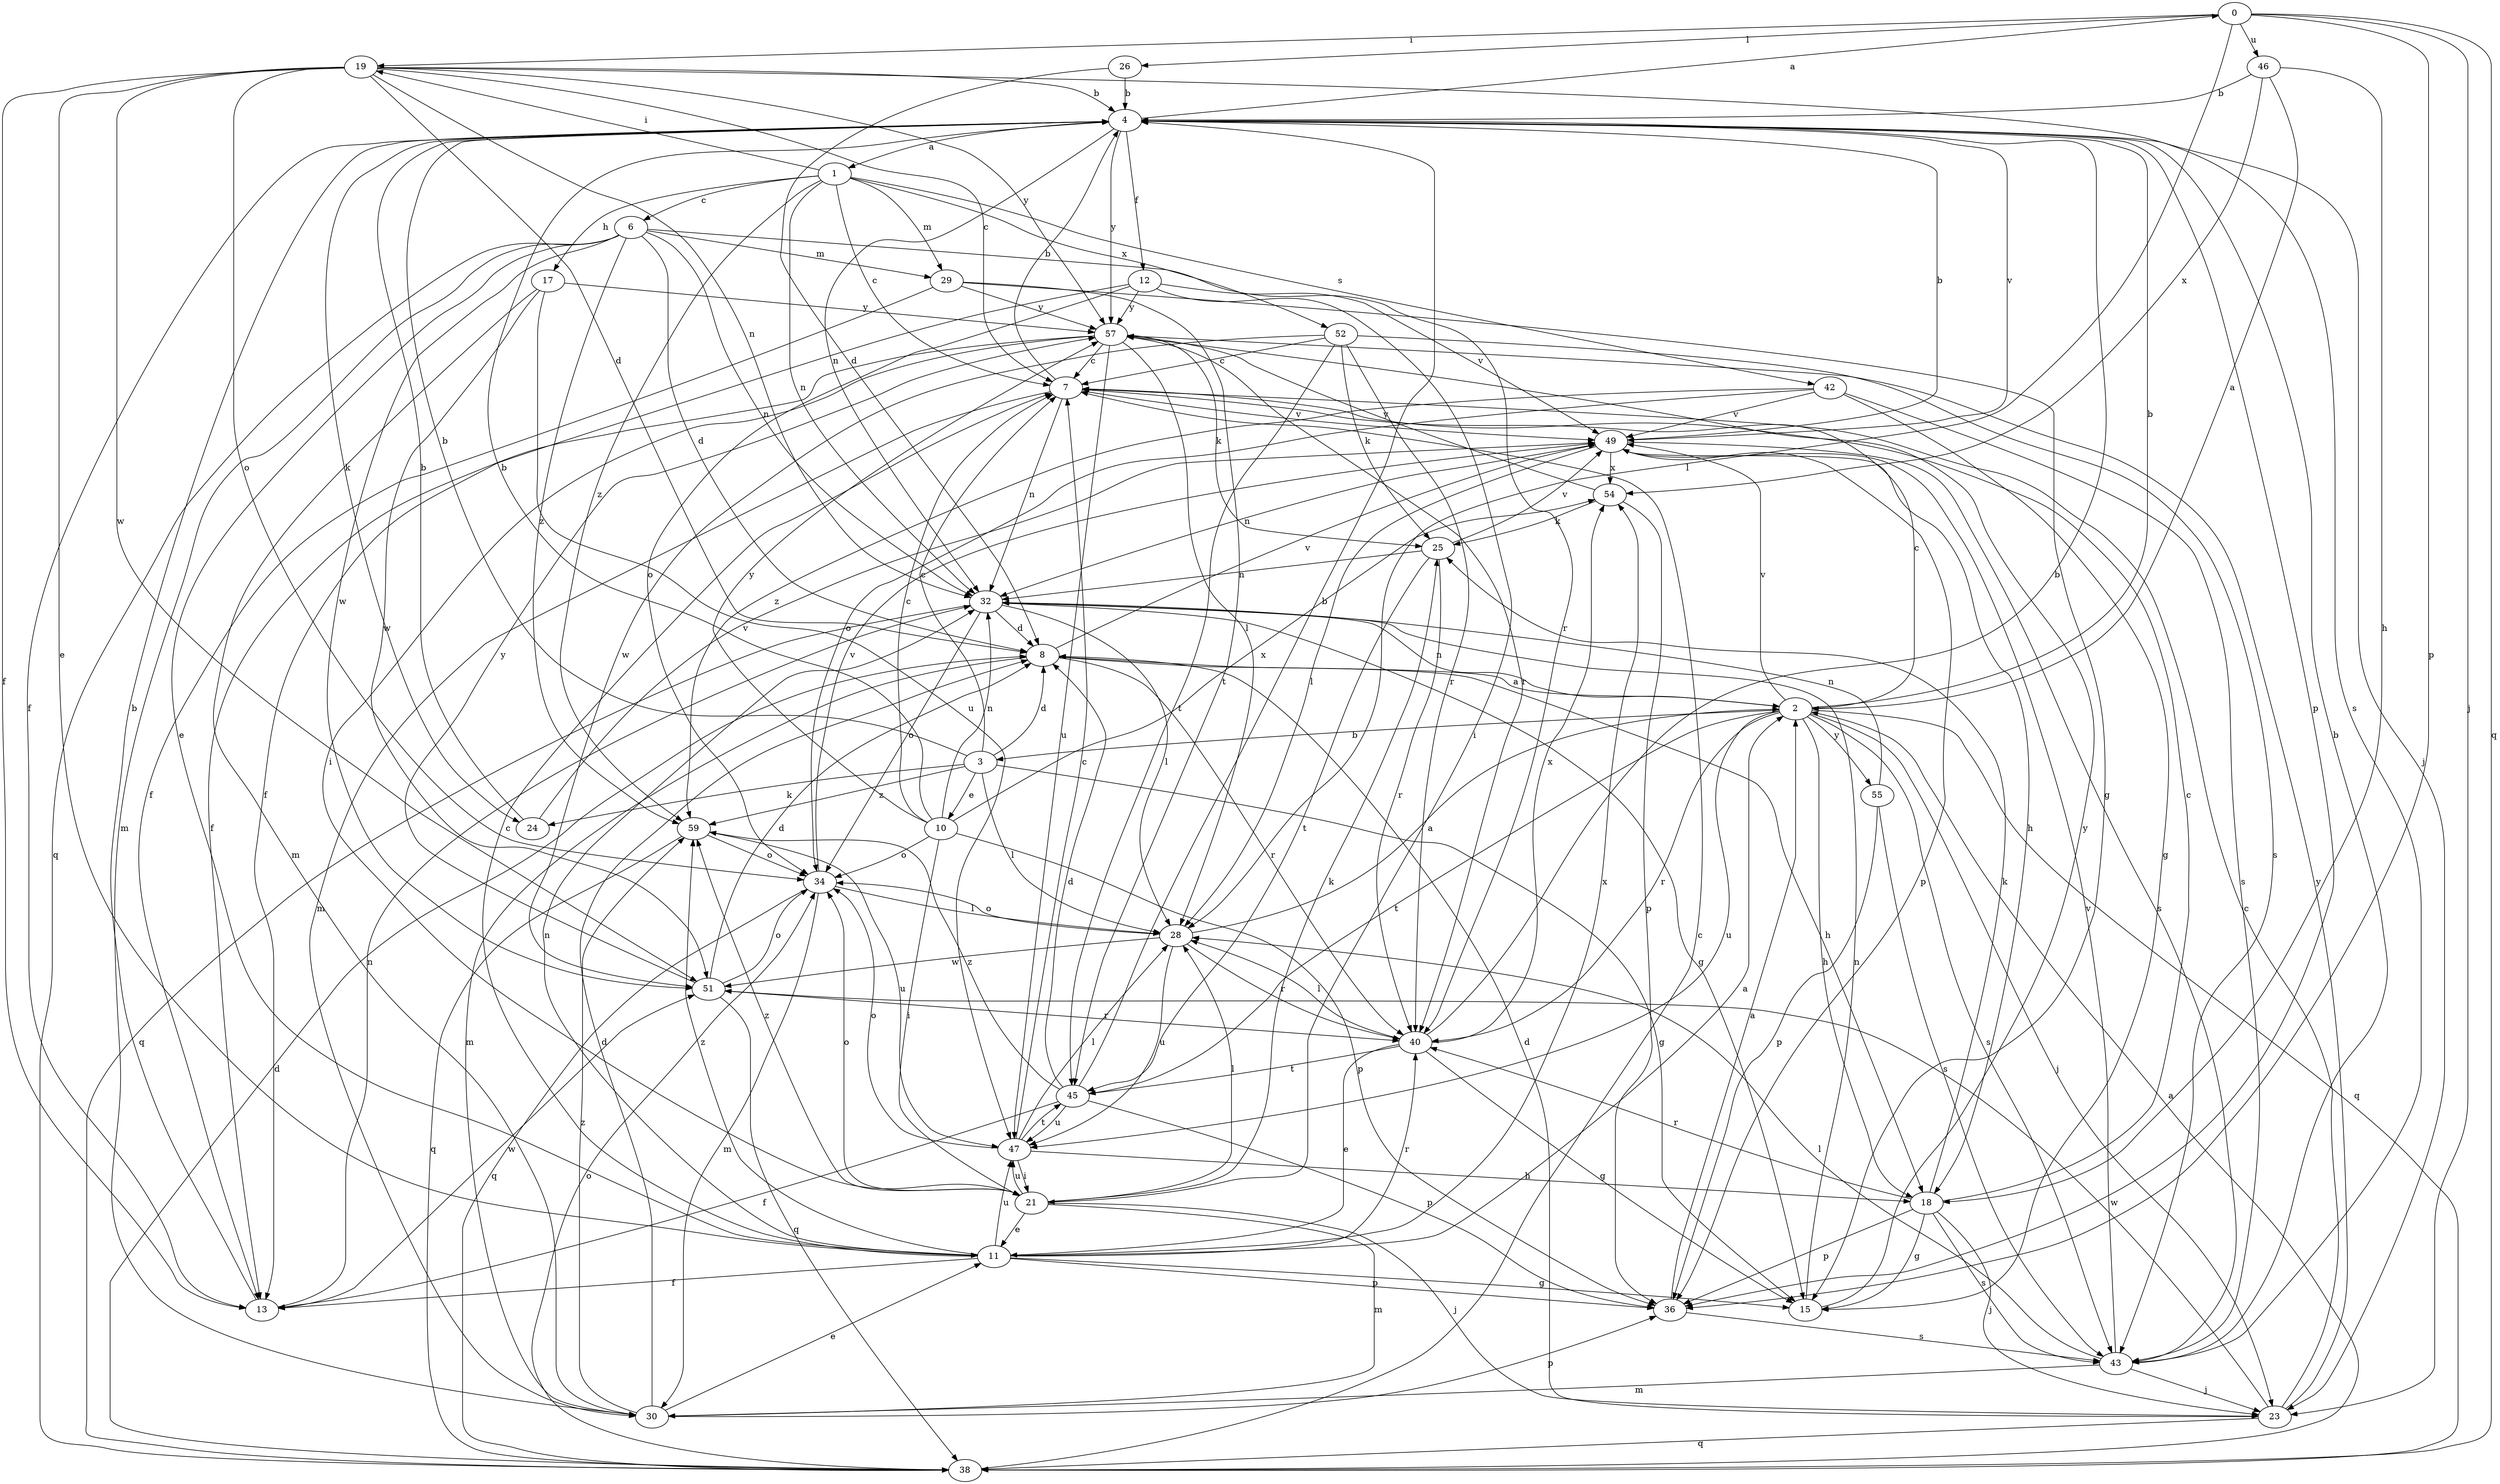 strict digraph  {
0;
1;
2;
3;
4;
6;
7;
8;
10;
11;
12;
13;
15;
17;
18;
19;
21;
23;
24;
25;
26;
28;
29;
30;
32;
34;
36;
38;
40;
42;
43;
45;
46;
47;
49;
51;
52;
54;
55;
57;
59;
0 -> 19  [label=i];
0 -> 23  [label=j];
0 -> 26  [label=l];
0 -> 28  [label=l];
0 -> 36  [label=p];
0 -> 38  [label=q];
0 -> 46  [label=u];
1 -> 6  [label=c];
1 -> 7  [label=c];
1 -> 17  [label=h];
1 -> 19  [label=i];
1 -> 29  [label=m];
1 -> 32  [label=n];
1 -> 42  [label=s];
1 -> 52  [label=x];
1 -> 59  [label=z];
2 -> 3  [label=b];
2 -> 4  [label=b];
2 -> 7  [label=c];
2 -> 18  [label=h];
2 -> 23  [label=j];
2 -> 32  [label=n];
2 -> 38  [label=q];
2 -> 40  [label=r];
2 -> 43  [label=s];
2 -> 45  [label=t];
2 -> 47  [label=u];
2 -> 49  [label=v];
2 -> 55  [label=y];
3 -> 4  [label=b];
3 -> 7  [label=c];
3 -> 8  [label=d];
3 -> 10  [label=e];
3 -> 15  [label=g];
3 -> 24  [label=k];
3 -> 28  [label=l];
3 -> 59  [label=z];
4 -> 0  [label=a];
4 -> 1  [label=a];
4 -> 12  [label=f];
4 -> 13  [label=f];
4 -> 23  [label=j];
4 -> 24  [label=k];
4 -> 32  [label=n];
4 -> 36  [label=p];
4 -> 49  [label=v];
4 -> 57  [label=y];
6 -> 8  [label=d];
6 -> 11  [label=e];
6 -> 29  [label=m];
6 -> 30  [label=m];
6 -> 32  [label=n];
6 -> 38  [label=q];
6 -> 40  [label=r];
6 -> 51  [label=w];
6 -> 59  [label=z];
7 -> 4  [label=b];
7 -> 30  [label=m];
7 -> 32  [label=n];
7 -> 49  [label=v];
8 -> 2  [label=a];
8 -> 18  [label=h];
8 -> 30  [label=m];
8 -> 40  [label=r];
8 -> 49  [label=v];
10 -> 4  [label=b];
10 -> 7  [label=c];
10 -> 21  [label=i];
10 -> 32  [label=n];
10 -> 34  [label=o];
10 -> 36  [label=p];
10 -> 54  [label=x];
10 -> 57  [label=y];
11 -> 2  [label=a];
11 -> 7  [label=c];
11 -> 13  [label=f];
11 -> 15  [label=g];
11 -> 32  [label=n];
11 -> 36  [label=p];
11 -> 40  [label=r];
11 -> 47  [label=u];
11 -> 54  [label=x];
11 -> 59  [label=z];
12 -> 13  [label=f];
12 -> 21  [label=i];
12 -> 34  [label=o];
12 -> 49  [label=v];
12 -> 57  [label=y];
13 -> 4  [label=b];
13 -> 32  [label=n];
13 -> 51  [label=w];
15 -> 32  [label=n];
15 -> 57  [label=y];
17 -> 30  [label=m];
17 -> 47  [label=u];
17 -> 51  [label=w];
17 -> 57  [label=y];
18 -> 7  [label=c];
18 -> 15  [label=g];
18 -> 23  [label=j];
18 -> 25  [label=k];
18 -> 36  [label=p];
18 -> 40  [label=r];
18 -> 43  [label=s];
19 -> 4  [label=b];
19 -> 7  [label=c];
19 -> 8  [label=d];
19 -> 11  [label=e];
19 -> 13  [label=f];
19 -> 32  [label=n];
19 -> 34  [label=o];
19 -> 43  [label=s];
19 -> 51  [label=w];
19 -> 57  [label=y];
21 -> 11  [label=e];
21 -> 23  [label=j];
21 -> 25  [label=k];
21 -> 28  [label=l];
21 -> 30  [label=m];
21 -> 34  [label=o];
21 -> 47  [label=u];
21 -> 59  [label=z];
23 -> 7  [label=c];
23 -> 8  [label=d];
23 -> 38  [label=q];
23 -> 51  [label=w];
23 -> 57  [label=y];
24 -> 4  [label=b];
24 -> 49  [label=v];
25 -> 32  [label=n];
25 -> 40  [label=r];
25 -> 45  [label=t];
25 -> 49  [label=v];
26 -> 4  [label=b];
26 -> 8  [label=d];
28 -> 2  [label=a];
28 -> 34  [label=o];
28 -> 40  [label=r];
28 -> 47  [label=u];
28 -> 51  [label=w];
29 -> 13  [label=f];
29 -> 15  [label=g];
29 -> 45  [label=t];
29 -> 57  [label=y];
30 -> 8  [label=d];
30 -> 11  [label=e];
30 -> 36  [label=p];
30 -> 59  [label=z];
32 -> 8  [label=d];
32 -> 15  [label=g];
32 -> 28  [label=l];
32 -> 34  [label=o];
32 -> 38  [label=q];
34 -> 28  [label=l];
34 -> 30  [label=m];
34 -> 38  [label=q];
34 -> 49  [label=v];
36 -> 2  [label=a];
36 -> 43  [label=s];
38 -> 2  [label=a];
38 -> 7  [label=c];
38 -> 8  [label=d];
38 -> 34  [label=o];
40 -> 4  [label=b];
40 -> 11  [label=e];
40 -> 15  [label=g];
40 -> 28  [label=l];
40 -> 45  [label=t];
40 -> 54  [label=x];
42 -> 15  [label=g];
42 -> 34  [label=o];
42 -> 43  [label=s];
42 -> 49  [label=v];
42 -> 59  [label=z];
43 -> 4  [label=b];
43 -> 23  [label=j];
43 -> 28  [label=l];
43 -> 30  [label=m];
43 -> 49  [label=v];
45 -> 4  [label=b];
45 -> 8  [label=d];
45 -> 13  [label=f];
45 -> 36  [label=p];
45 -> 47  [label=u];
45 -> 59  [label=z];
46 -> 2  [label=a];
46 -> 4  [label=b];
46 -> 18  [label=h];
46 -> 54  [label=x];
47 -> 7  [label=c];
47 -> 18  [label=h];
47 -> 21  [label=i];
47 -> 28  [label=l];
47 -> 34  [label=o];
47 -> 45  [label=t];
49 -> 4  [label=b];
49 -> 18  [label=h];
49 -> 28  [label=l];
49 -> 32  [label=n];
49 -> 36  [label=p];
49 -> 43  [label=s];
49 -> 54  [label=x];
51 -> 8  [label=d];
51 -> 34  [label=o];
51 -> 38  [label=q];
51 -> 40  [label=r];
51 -> 57  [label=y];
52 -> 7  [label=c];
52 -> 25  [label=k];
52 -> 40  [label=r];
52 -> 43  [label=s];
52 -> 45  [label=t];
52 -> 51  [label=w];
54 -> 25  [label=k];
54 -> 36  [label=p];
54 -> 57  [label=y];
55 -> 32  [label=n];
55 -> 36  [label=p];
55 -> 43  [label=s];
57 -> 7  [label=c];
57 -> 13  [label=f];
57 -> 21  [label=i];
57 -> 25  [label=k];
57 -> 28  [label=l];
57 -> 40  [label=r];
57 -> 47  [label=u];
59 -> 34  [label=o];
59 -> 38  [label=q];
59 -> 47  [label=u];
}
